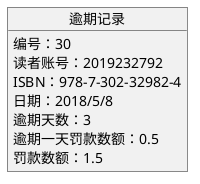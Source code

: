 @startuml

object 逾期记录{
        编号：30
        读者账号：2019232792
        ISBN：978-7-302-32982-4
        日期：2018/5/8
        逾期天数：3
        逾期一天罚款数额：0.5
        罚款数额：1.5
}
@enduml

